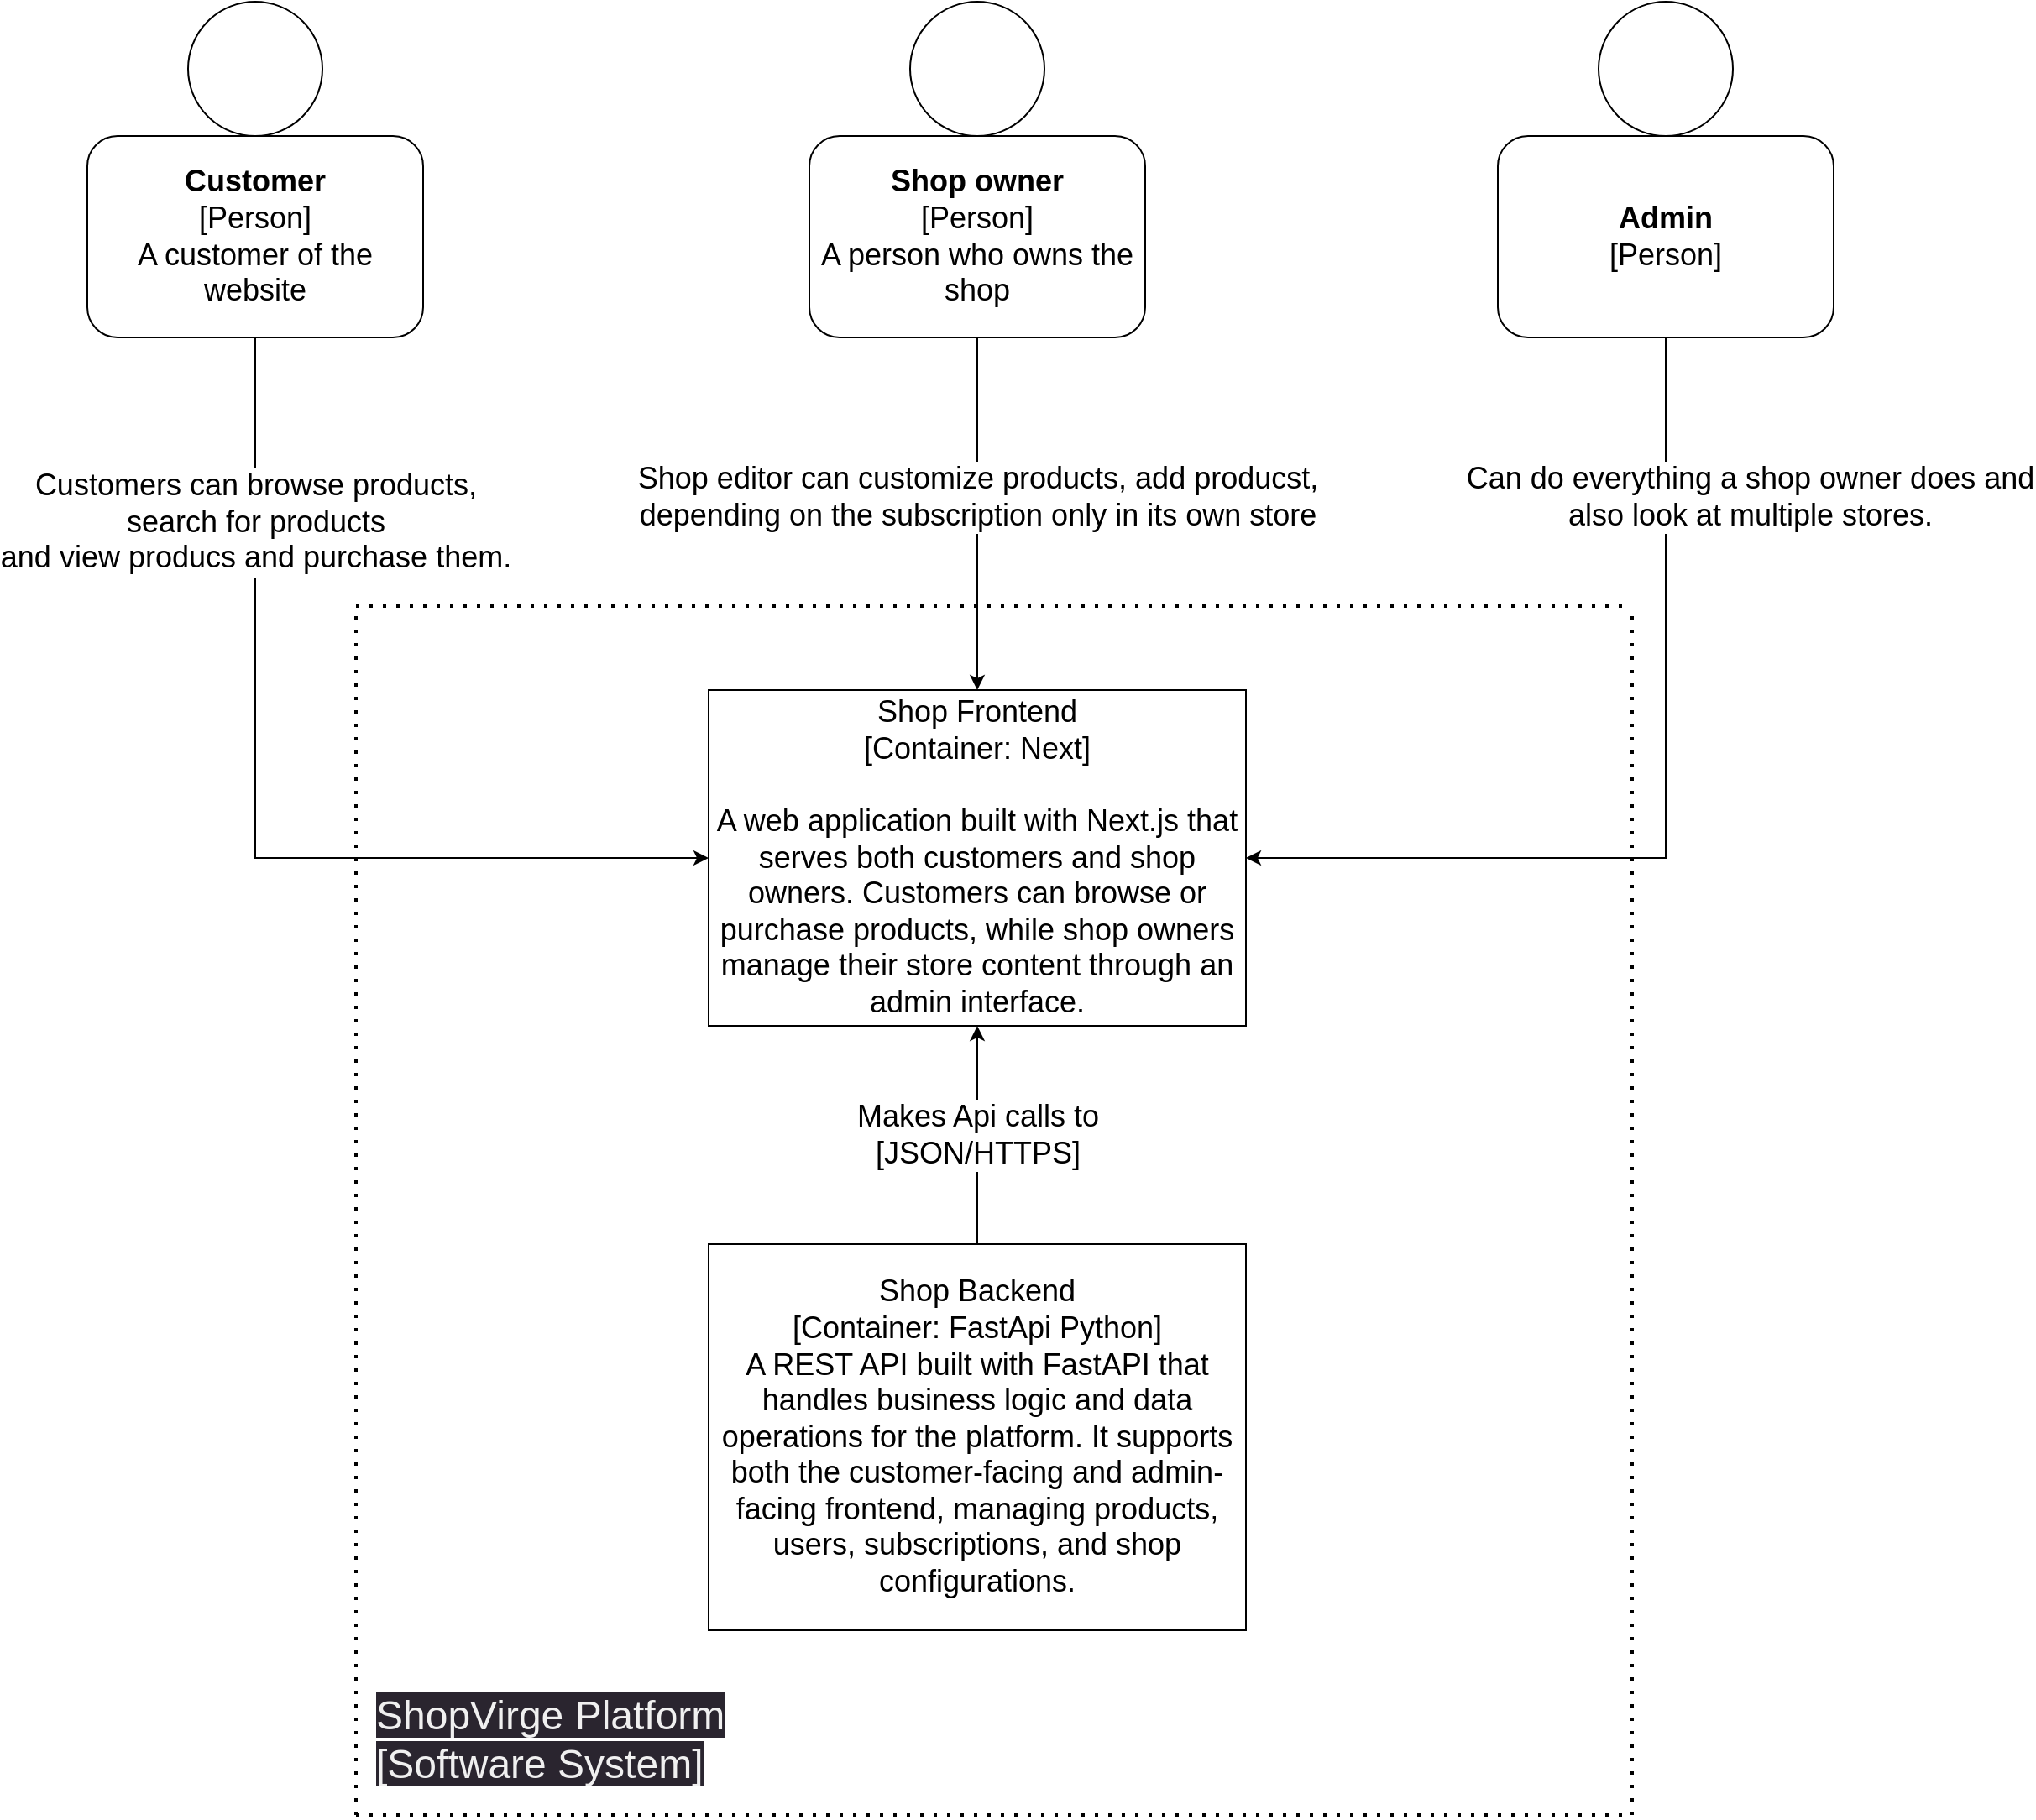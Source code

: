 <mxfile version="21.2.8" type="device">
  <diagram name="Page-1" id="IKK_T9xlxNQRhuG3SPFj">
    <mxGraphModel dx="1588" dy="1826" grid="1" gridSize="10" guides="1" tooltips="1" connect="1" arrows="1" fold="1" page="1" pageScale="1" pageWidth="850" pageHeight="1100" math="0" shadow="0">
      <root>
        <mxCell id="0" />
        <mxCell id="1" parent="0" />
        <mxCell id="ezUQtmkowHBzzmjFZ8-E-1" value="&lt;font style=&quot;&quot;&gt;&lt;font style=&quot;font-size: 18px;&quot;&gt;Shop Frontend&lt;br&gt;[Container: Next]&lt;br&gt;&lt;br&gt;A web application built with Next.js that serves both customers and shop owners. Customers can browse or purchase products, while shop owners manage their store content through an admin interface.&lt;/font&gt;&lt;br&gt;&lt;/font&gt;" style="rounded=0;whiteSpace=wrap;html=1;" parent="1" vertex="1">
          <mxGeometry x="690" y="490" width="320" height="200" as="geometry" />
        </mxCell>
        <mxCell id="ezUQtmkowHBzzmjFZ8-E-2" value="" style="group" parent="1" vertex="1" connectable="0">
          <mxGeometry x="320" y="80" width="200" height="200" as="geometry" />
        </mxCell>
        <mxCell id="ezUQtmkowHBzzmjFZ8-E-3" value="&lt;font style=&quot;font-size: 18px;&quot;&gt;&lt;b&gt;Customer&lt;/b&gt;&lt;br&gt;[Person]&lt;br&gt;A customer of the website&lt;/font&gt;" style="rounded=1;whiteSpace=wrap;html=1;" parent="ezUQtmkowHBzzmjFZ8-E-2" vertex="1">
          <mxGeometry y="80" width="200" height="120" as="geometry" />
        </mxCell>
        <mxCell id="ezUQtmkowHBzzmjFZ8-E-4" value="" style="ellipse;whiteSpace=wrap;html=1;aspect=fixed;" parent="ezUQtmkowHBzzmjFZ8-E-2" vertex="1">
          <mxGeometry x="60" width="80" height="80" as="geometry" />
        </mxCell>
        <mxCell id="ezUQtmkowHBzzmjFZ8-E-5" value="" style="group" parent="1" vertex="1" connectable="0">
          <mxGeometry x="750" y="80" width="200" height="200" as="geometry" />
        </mxCell>
        <mxCell id="ezUQtmkowHBzzmjFZ8-E-6" value="&lt;font style=&quot;font-size: 18px;&quot;&gt;&lt;b&gt;Shop owner&lt;/b&gt;&lt;br&gt;[Person]&lt;br&gt;A person who owns the shop&lt;/font&gt;" style="rounded=1;whiteSpace=wrap;html=1;" parent="ezUQtmkowHBzzmjFZ8-E-5" vertex="1">
          <mxGeometry y="80" width="200" height="120" as="geometry" />
        </mxCell>
        <mxCell id="ezUQtmkowHBzzmjFZ8-E-7" value="" style="ellipse;whiteSpace=wrap;html=1;aspect=fixed;" parent="ezUQtmkowHBzzmjFZ8-E-5" vertex="1">
          <mxGeometry x="60" width="80" height="80" as="geometry" />
        </mxCell>
        <mxCell id="pYuJ8jEYbUhxv-GvT2NJ-15" value="&lt;font style=&quot;font-size: 18px;&quot;&gt;Makes Api calls to&lt;br&gt;[JSON/HTTPS]&lt;/font&gt;" style="edgeStyle=orthogonalEdgeStyle;rounded=0;orthogonalLoop=1;jettySize=auto;html=1;entryX=0.5;entryY=1;entryDx=0;entryDy=0;" edge="1" parent="1" source="ezUQtmkowHBzzmjFZ8-E-11" target="ezUQtmkowHBzzmjFZ8-E-1">
          <mxGeometry relative="1" as="geometry" />
        </mxCell>
        <mxCell id="ezUQtmkowHBzzmjFZ8-E-11" value="&lt;font style=&quot;&quot;&gt;&lt;font style=&quot;font-size: 18px;&quot;&gt;Shop Backend&lt;br&gt;[Container: FastApi Python]&lt;br&gt;A REST API built with FastAPI that handles business logic and data operations for the platform. It supports both the customer-facing and admin-facing frontend, managing products, users, subscriptions, and shop configurations.&lt;/font&gt;&lt;br&gt;&lt;/font&gt;" style="rounded=0;whiteSpace=wrap;html=1;" parent="1" vertex="1">
          <mxGeometry x="690" y="820" width="320" height="230" as="geometry" />
        </mxCell>
        <mxCell id="ezUQtmkowHBzzmjFZ8-E-18" value="" style="group" parent="1" vertex="1" connectable="0">
          <mxGeometry x="1160" y="80" width="200" height="200" as="geometry" />
        </mxCell>
        <mxCell id="ezUQtmkowHBzzmjFZ8-E-19" value="&lt;font style=&quot;font-size: 18px;&quot;&gt;&lt;b&gt;Admin&lt;br&gt;&lt;/b&gt;[Person]&lt;/font&gt;" style="rounded=1;whiteSpace=wrap;html=1;" parent="ezUQtmkowHBzzmjFZ8-E-18" vertex="1">
          <mxGeometry y="80" width="200" height="120" as="geometry" />
        </mxCell>
        <mxCell id="ezUQtmkowHBzzmjFZ8-E-20" value="" style="ellipse;whiteSpace=wrap;html=1;aspect=fixed;" parent="ezUQtmkowHBzzmjFZ8-E-18" vertex="1">
          <mxGeometry x="60" width="80" height="80" as="geometry" />
        </mxCell>
        <mxCell id="pYuJ8jEYbUhxv-GvT2NJ-3" style="edgeStyle=orthogonalEdgeStyle;rounded=0;orthogonalLoop=1;jettySize=auto;html=1;entryX=0;entryY=0.5;entryDx=0;entryDy=0;" edge="1" parent="1" source="ezUQtmkowHBzzmjFZ8-E-3" target="ezUQtmkowHBzzmjFZ8-E-1">
          <mxGeometry relative="1" as="geometry">
            <Array as="points">
              <mxPoint x="420" y="590" />
            </Array>
          </mxGeometry>
        </mxCell>
        <mxCell id="pYuJ8jEYbUhxv-GvT2NJ-4" style="edgeStyle=orthogonalEdgeStyle;rounded=0;orthogonalLoop=1;jettySize=auto;html=1;exitX=0.5;exitY=1;exitDx=0;exitDy=0;entryX=1;entryY=0.5;entryDx=0;entryDy=0;" edge="1" parent="1" source="ezUQtmkowHBzzmjFZ8-E-19" target="ezUQtmkowHBzzmjFZ8-E-1">
          <mxGeometry relative="1" as="geometry" />
        </mxCell>
        <mxCell id="pYuJ8jEYbUhxv-GvT2NJ-5" style="edgeStyle=orthogonalEdgeStyle;rounded=0;orthogonalLoop=1;jettySize=auto;html=1;exitX=0.5;exitY=1;exitDx=0;exitDy=0;entryX=0.5;entryY=0;entryDx=0;entryDy=0;" edge="1" parent="1" source="ezUQtmkowHBzzmjFZ8-E-6" target="ezUQtmkowHBzzmjFZ8-E-1">
          <mxGeometry relative="1" as="geometry" />
        </mxCell>
        <mxCell id="pYuJ8jEYbUhxv-GvT2NJ-6" value="&lt;font style=&quot;font-size: 18px;&quot;&gt;Shop editor can customize products, add producst, &lt;br&gt;depending on the subscription only in its own store&lt;/font&gt;" style="edgeLabel;html=1;align=center;verticalAlign=middle;resizable=0;points=[];" vertex="1" connectable="0" parent="1">
          <mxGeometry x="850" y="375" as="geometry" />
        </mxCell>
        <mxCell id="pYuJ8jEYbUhxv-GvT2NJ-7" value="&lt;font style=&quot;font-size: 18px;&quot;&gt;Can do everything a shop owner does and &lt;br&gt;also look at multiple stores.&lt;/font&gt;" style="edgeLabel;html=1;align=center;verticalAlign=middle;resizable=0;points=[];" vertex="1" connectable="0" parent="1">
          <mxGeometry x="1310" y="375" as="geometry" />
        </mxCell>
        <mxCell id="pYuJ8jEYbUhxv-GvT2NJ-8" value="&lt;font style=&quot;font-size: 18px;&quot;&gt;Customers can browse products,&lt;br&gt;search for products&lt;br&gt;and view producs and purchase them.&lt;/font&gt;" style="edgeLabel;html=1;align=center;verticalAlign=middle;resizable=0;points=[];" vertex="1" connectable="0" parent="1">
          <mxGeometry x="420" y="390" as="geometry" />
        </mxCell>
        <mxCell id="pYuJ8jEYbUhxv-GvT2NJ-9" value="" style="endArrow=none;dashed=1;html=1;dashPattern=1 3;strokeWidth=2;rounded=0;" edge="1" parent="1">
          <mxGeometry width="50" height="50" relative="1" as="geometry">
            <mxPoint x="1240" y="1160" as="sourcePoint" />
            <mxPoint x="1240" y="440" as="targetPoint" />
          </mxGeometry>
        </mxCell>
        <mxCell id="pYuJ8jEYbUhxv-GvT2NJ-10" value="" style="endArrow=none;dashed=1;html=1;dashPattern=1 3;strokeWidth=2;rounded=0;" edge="1" parent="1">
          <mxGeometry width="50" height="50" relative="1" as="geometry">
            <mxPoint x="480" y="440" as="sourcePoint" />
            <mxPoint x="1240" y="440" as="targetPoint" />
          </mxGeometry>
        </mxCell>
        <mxCell id="pYuJ8jEYbUhxv-GvT2NJ-11" value="" style="endArrow=none;dashed=1;html=1;dashPattern=1 3;strokeWidth=2;rounded=0;" edge="1" parent="1">
          <mxGeometry width="50" height="50" relative="1" as="geometry">
            <mxPoint x="480" y="1160" as="sourcePoint" />
            <mxPoint x="480" y="440" as="targetPoint" />
          </mxGeometry>
        </mxCell>
        <mxCell id="pYuJ8jEYbUhxv-GvT2NJ-12" value="" style="endArrow=none;dashed=1;html=1;dashPattern=1 3;strokeWidth=2;rounded=0;" edge="1" parent="1">
          <mxGeometry width="50" height="50" relative="1" as="geometry">
            <mxPoint x="480" y="1160" as="sourcePoint" />
            <mxPoint x="1240" y="1160" as="targetPoint" />
          </mxGeometry>
        </mxCell>
        <mxCell id="pYuJ8jEYbUhxv-GvT2NJ-13" value="&lt;font style=&quot;font-size: 24px;&quot;&gt;&lt;span style=&quot;color: rgb(240, 240, 240); font-family: Helvetica; font-style: normal; font-variant-ligatures: normal; font-variant-caps: normal; font-weight: 400; letter-spacing: normal; orphans: 2; text-align: center; text-indent: 0px; text-transform: none; widows: 2; word-spacing: 0px; -webkit-text-stroke-width: 0px; background-color: rgb(42, 37, 47); text-decoration-thickness: initial; text-decoration-style: initial; text-decoration-color: initial; float: none; display: inline !important;&quot;&gt;ShopVirge Platform&lt;/span&gt;&lt;br style=&quot;border-color: rgb(0, 0, 0); color: rgb(240, 240, 240); font-family: Helvetica; font-style: normal; font-variant-ligatures: normal; font-variant-caps: normal; font-weight: 400; letter-spacing: normal; orphans: 2; text-align: center; text-indent: 0px; text-transform: none; widows: 2; word-spacing: 0px; -webkit-text-stroke-width: 0px; background-color: rgb(42, 37, 47); text-decoration-thickness: initial; text-decoration-style: initial; text-decoration-color: initial;&quot;&gt;&lt;span style=&quot;color: rgb(240, 240, 240); font-family: Helvetica; font-style: normal; font-variant-ligatures: normal; font-variant-caps: normal; font-weight: 400; letter-spacing: normal; orphans: 2; text-align: center; text-indent: 0px; text-transform: none; widows: 2; word-spacing: 0px; -webkit-text-stroke-width: 0px; background-color: rgb(42, 37, 47); text-decoration-thickness: initial; text-decoration-style: initial; text-decoration-color: initial; float: none; display: inline !important;&quot;&gt;[Software System]&lt;/span&gt;&lt;/font&gt;" style="text;whiteSpace=wrap;html=1;" vertex="1" parent="1">
          <mxGeometry x="490" y="1080" width="330" height="70" as="geometry" />
        </mxCell>
      </root>
    </mxGraphModel>
  </diagram>
</mxfile>
